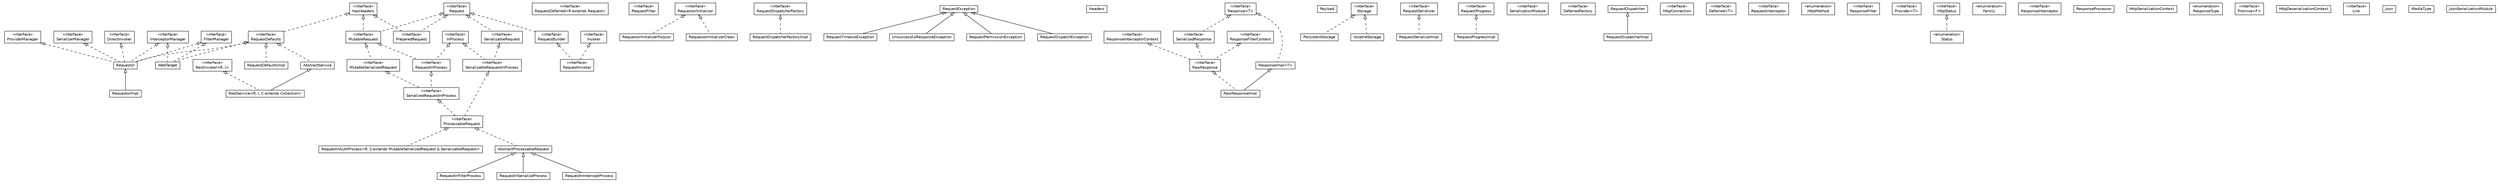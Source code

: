 #!/usr/local/bin/dot
#
# Class diagram 
# Generated by UMLGraph version R5_6-24-gf6e263 (http://www.umlgraph.org/)
#

digraph G {
	edge [fontname="Helvetica",fontsize=10,labelfontname="Helvetica",labelfontsize=10];
	node [fontname="Helvetica",fontsize=10,shape=plaintext];
	nodesep=0.25;
	ranksep=0.5;
	// io.reinert.requestor.RestService<R, I, C extends java.util.Collection>
	c0 [label=<<table title="io.reinert.requestor.RestService" border="0" cellborder="1" cellspacing="0" cellpadding="2" port="p" href="./RestService.html">
		<tr><td><table border="0" cellspacing="0" cellpadding="1">
<tr><td align="center" balign="center"> RestService&lt;R, I, C extends Collection&gt; </td></tr>
		</table></td></tr>
		</table>>, URL="./RestService.html", fontname="Helvetica", fontcolor="black", fontsize=10.0];
	// io.reinert.requestor.RequestBuilder
	c1 [label=<<table title="io.reinert.requestor.RequestBuilder" border="0" cellborder="1" cellspacing="0" cellpadding="2" port="p" href="./RequestBuilder.html">
		<tr><td><table border="0" cellspacing="0" cellpadding="1">
<tr><td align="center" balign="center"> &#171;interface&#187; </td></tr>
<tr><td align="center" balign="center"> RequestBuilder </td></tr>
		</table></td></tr>
		</table>>, URL="./RequestBuilder.html", fontname="Helvetica", fontcolor="black", fontsize=10.0];
	// io.reinert.requestor.InProcess
	c2 [label=<<table title="io.reinert.requestor.InProcess" border="0" cellborder="1" cellspacing="0" cellpadding="2" port="p" href="./InProcess.html">
		<tr><td><table border="0" cellspacing="0" cellpadding="1">
<tr><td align="center" balign="center"> &#171;interface&#187; </td></tr>
<tr><td align="center" balign="center"> InProcess </td></tr>
		</table></td></tr>
		</table>>, URL="./InProcess.html", fontname="Helvetica", fontcolor="black", fontsize=10.0];
	// io.reinert.requestor.RequestDeferred<R extends io.reinert.requestor.Request>
	c3 [label=<<table title="io.reinert.requestor.RequestDeferred" border="0" cellborder="1" cellspacing="0" cellpadding="2" port="p" href="./RequestDeferred.html">
		<tr><td><table border="0" cellspacing="0" cellpadding="1">
<tr><td align="center" balign="center"> &#171;interface&#187; </td></tr>
<tr><td align="center" balign="center"> RequestDeferred&lt;R extends Request&gt; </td></tr>
		</table></td></tr>
		</table>>, URL="./RequestDeferred.html", fontname="Helvetica", fontcolor="black", fontsize=10.0];
	// io.reinert.requestor.RequestInFilterProcess
	c4 [label=<<table title="io.reinert.requestor.RequestInFilterProcess" border="0" cellborder="1" cellspacing="0" cellpadding="2" port="p" href="./RequestInFilterProcess.html">
		<tr><td><table border="0" cellspacing="0" cellpadding="1">
<tr><td align="center" balign="center"> RequestInFilterProcess </td></tr>
		</table></td></tr>
		</table>>, URL="./RequestInFilterProcess.html", fontname="Helvetica", fontcolor="black", fontsize=10.0];
	// io.reinert.requestor.RequestFilter
	c5 [label=<<table title="io.reinert.requestor.RequestFilter" border="0" cellborder="1" cellspacing="0" cellpadding="2" port="p" href="./RequestFilter.html">
		<tr><td><table border="0" cellspacing="0" cellpadding="1">
<tr><td align="center" balign="center"> &#171;interface&#187; </td></tr>
<tr><td align="center" balign="center"> RequestFilter </td></tr>
		</table></td></tr>
		</table>>, URL="./RequestFilter.html", fontname="Helvetica", fontcolor="black", fontsize=10.0];
	// io.reinert.requestor.RequestorInitializerForJson
	c6 [label=<<table title="io.reinert.requestor.RequestorInitializerForJson" border="0" cellborder="1" cellspacing="0" cellpadding="2" port="p" href="./RequestorInitializerForJson.html">
		<tr><td><table border="0" cellspacing="0" cellpadding="1">
<tr><td align="center" balign="center"> RequestorInitializerForJson </td></tr>
		</table></td></tr>
		</table>>, URL="./RequestorInitializerForJson.html", fontname="Helvetica", fontcolor="black", fontsize=10.0];
	// io.reinert.requestor.RequestDispatcherFactoryImpl
	c7 [label=<<table title="io.reinert.requestor.RequestDispatcherFactoryImpl" border="0" cellborder="1" cellspacing="0" cellpadding="2" port="p" href="./RequestDispatcherFactoryImpl.html">
		<tr><td><table border="0" cellspacing="0" cellpadding="1">
<tr><td align="center" balign="center"> RequestDispatcherFactoryImpl </td></tr>
		</table></td></tr>
		</table>>, URL="./RequestDispatcherFactoryImpl.html", fontname="Helvetica", fontcolor="black", fontsize=10.0];
	// io.reinert.requestor.RestInvoker<R, I>
	c8 [label=<<table title="io.reinert.requestor.RestInvoker" border="0" cellborder="1" cellspacing="0" cellpadding="2" port="p" href="./RestInvoker.html">
		<tr><td><table border="0" cellspacing="0" cellpadding="1">
<tr><td align="center" balign="center"> &#171;interface&#187; </td></tr>
<tr><td align="center" balign="center"> RestInvoker&lt;R, I&gt; </td></tr>
		</table></td></tr>
		</table>>, URL="./RestInvoker.html", fontname="Helvetica", fontcolor="black", fontsize=10.0];
	// io.reinert.requestor.MutableSerializedRequest
	c9 [label=<<table title="io.reinert.requestor.MutableSerializedRequest" border="0" cellborder="1" cellspacing="0" cellpadding="2" port="p" href="./MutableSerializedRequest.html">
		<tr><td><table border="0" cellspacing="0" cellpadding="1">
<tr><td align="center" balign="center"> &#171;interface&#187; </td></tr>
<tr><td align="center" balign="center"> MutableSerializedRequest </td></tr>
		</table></td></tr>
		</table>>, URL="./MutableSerializedRequest.html", fontname="Helvetica", fontcolor="black", fontsize=10.0];
	// io.reinert.requestor.RequestTimeoutException
	c10 [label=<<table title="io.reinert.requestor.RequestTimeoutException" border="0" cellborder="1" cellspacing="0" cellpadding="2" port="p" href="./RequestTimeoutException.html">
		<tr><td><table border="0" cellspacing="0" cellpadding="1">
<tr><td align="center" balign="center"> RequestTimeoutException </td></tr>
		</table></td></tr>
		</table>>, URL="./RequestTimeoutException.html", fontname="Helvetica", fontcolor="black", fontsize=10.0];
	// io.reinert.requestor.Headers
	c11 [label=<<table title="io.reinert.requestor.Headers" border="0" cellborder="1" cellspacing="0" cellpadding="2" port="p" href="./Headers.html">
		<tr><td><table border="0" cellspacing="0" cellpadding="1">
<tr><td align="center" balign="center"> Headers </td></tr>
		</table></td></tr>
		</table>>, URL="./Headers.html", fontname="Helvetica", fontcolor="black", fontsize=10.0];
	// io.reinert.requestor.RequestorImpl
	c12 [label=<<table title="io.reinert.requestor.RequestorImpl" border="0" cellborder="1" cellspacing="0" cellpadding="2" port="p" href="./RequestorImpl.html">
		<tr><td><table border="0" cellspacing="0" cellpadding="1">
<tr><td align="center" balign="center"> RequestorImpl </td></tr>
		</table></td></tr>
		</table>>, URL="./RequestorImpl.html", fontname="Helvetica", fontcolor="black", fontsize=10.0];
	// io.reinert.requestor.ResponseInterceptorContext
	c13 [label=<<table title="io.reinert.requestor.ResponseInterceptorContext" border="0" cellborder="1" cellspacing="0" cellpadding="2" port="p" href="./ResponseInterceptorContext.html">
		<tr><td><table border="0" cellspacing="0" cellpadding="1">
<tr><td align="center" balign="center"> &#171;interface&#187; </td></tr>
<tr><td align="center" balign="center"> ResponseInterceptorContext </td></tr>
		</table></td></tr>
		</table>>, URL="./ResponseInterceptorContext.html", fontname="Helvetica", fontcolor="black", fontsize=10.0];
	// io.reinert.requestor.RequestInSerializeProcess
	c14 [label=<<table title="io.reinert.requestor.RequestInSerializeProcess" border="0" cellborder="1" cellspacing="0" cellpadding="2" port="p" href="./RequestInSerializeProcess.html">
		<tr><td><table border="0" cellspacing="0" cellpadding="1">
<tr><td align="center" balign="center"> RequestInSerializeProcess </td></tr>
		</table></td></tr>
		</table>>, URL="./RequestInSerializeProcess.html", fontname="Helvetica", fontcolor="black", fontsize=10.0];
	// io.reinert.requestor.InterceptorManager
	c15 [label=<<table title="io.reinert.requestor.InterceptorManager" border="0" cellborder="1" cellspacing="0" cellpadding="2" port="p" href="./InterceptorManager.html">
		<tr><td><table border="0" cellspacing="0" cellpadding="1">
<tr><td align="center" balign="center"> &#171;interface&#187; </td></tr>
<tr><td align="center" balign="center"> InterceptorManager </td></tr>
		</table></td></tr>
		</table>>, URL="./InterceptorManager.html", fontname="Helvetica", fontcolor="black", fontsize=10.0];
	// io.reinert.requestor.RequestInInterceptProcess
	c16 [label=<<table title="io.reinert.requestor.RequestInInterceptProcess" border="0" cellborder="1" cellspacing="0" cellpadding="2" port="p" href="./RequestInInterceptProcess.html">
		<tr><td><table border="0" cellspacing="0" cellpadding="1">
<tr><td align="center" balign="center"> RequestInInterceptProcess </td></tr>
		</table></td></tr>
		</table>>, URL="./RequestInInterceptProcess.html", fontname="Helvetica", fontcolor="black", fontsize=10.0];
	// io.reinert.requestor.RequestDispatcherFactory
	c17 [label=<<table title="io.reinert.requestor.RequestDispatcherFactory" border="0" cellborder="1" cellspacing="0" cellpadding="2" port="p" href="./RequestDispatcherFactory.html">
		<tr><td><table border="0" cellspacing="0" cellpadding="1">
<tr><td align="center" balign="center"> &#171;interface&#187; </td></tr>
<tr><td align="center" balign="center"> RequestDispatcherFactory </td></tr>
		</table></td></tr>
		</table>>, URL="./RequestDispatcherFactory.html", fontname="Helvetica", fontcolor="black", fontsize=10.0];
	// io.reinert.requestor.UnsuccessfulResponseException
	c18 [label=<<table title="io.reinert.requestor.UnsuccessfulResponseException" border="0" cellborder="1" cellspacing="0" cellpadding="2" port="p" href="./UnsuccessfulResponseException.html">
		<tr><td><table border="0" cellspacing="0" cellpadding="1">
<tr><td align="center" balign="center"> UnsuccessfulResponseException </td></tr>
		</table></td></tr>
		</table>>, URL="./UnsuccessfulResponseException.html", fontname="Helvetica", fontcolor="black", fontsize=10.0];
	// io.reinert.requestor.Payload
	c19 [label=<<table title="io.reinert.requestor.Payload" border="0" cellborder="1" cellspacing="0" cellpadding="2" port="p" href="./Payload.html">
		<tr><td><table border="0" cellspacing="0" cellpadding="1">
<tr><td align="center" balign="center"> Payload </td></tr>
		</table></td></tr>
		</table>>, URL="./Payload.html", fontname="Helvetica", fontcolor="black", fontsize=10.0];
	// io.reinert.requestor.PersistentStorage
	c20 [label=<<table title="io.reinert.requestor.PersistentStorage" border="0" cellborder="1" cellspacing="0" cellpadding="2" port="p" href="./PersistentStorage.html">
		<tr><td><table border="0" cellspacing="0" cellpadding="1">
<tr><td align="center" balign="center"> PersistentStorage </td></tr>
		</table></td></tr>
		</table>>, URL="./PersistentStorage.html", fontname="Helvetica", fontcolor="black", fontsize=10.0];
	// io.reinert.requestor.SerializedRequestInProcess
	c21 [label=<<table title="io.reinert.requestor.SerializedRequestInProcess" border="0" cellborder="1" cellspacing="0" cellpadding="2" port="p" href="./SerializedRequestInProcess.html">
		<tr><td><table border="0" cellspacing="0" cellpadding="1">
<tr><td align="center" balign="center"> &#171;interface&#187; </td></tr>
<tr><td align="center" balign="center"> SerializedRequestInProcess </td></tr>
		</table></td></tr>
		</table>>, URL="./SerializedRequestInProcess.html", fontname="Helvetica", fontcolor="black", fontsize=10.0];
	// io.reinert.requestor.RequestSerializerImpl
	c22 [label=<<table title="io.reinert.requestor.RequestSerializerImpl" border="0" cellborder="1" cellspacing="0" cellpadding="2" port="p" href="./RequestSerializerImpl.html">
		<tr><td><table border="0" cellspacing="0" cellpadding="1">
<tr><td align="center" balign="center"> RequestSerializerImpl </td></tr>
		</table></td></tr>
		</table>>, URL="./RequestSerializerImpl.html", fontname="Helvetica", fontcolor="black", fontsize=10.0];
	// io.reinert.requestor.MutableRequest
	c23 [label=<<table title="io.reinert.requestor.MutableRequest" border="0" cellborder="1" cellspacing="0" cellpadding="2" port="p" href="./MutableRequest.html">
		<tr><td><table border="0" cellspacing="0" cellpadding="1">
<tr><td align="center" balign="center"> &#171;interface&#187; </td></tr>
<tr><td align="center" balign="center"> MutableRequest </td></tr>
		</table></td></tr>
		</table>>, URL="./MutableRequest.html", fontname="Helvetica", fontcolor="black", fontsize=10.0];
	// io.reinert.requestor.RequestProgress
	c24 [label=<<table title="io.reinert.requestor.RequestProgress" border="0" cellborder="1" cellspacing="0" cellpadding="2" port="p" href="./RequestProgress.html">
		<tr><td><table border="0" cellspacing="0" cellpadding="1">
<tr><td align="center" balign="center"> &#171;interface&#187; </td></tr>
<tr><td align="center" balign="center"> RequestProgress </td></tr>
		</table></td></tr>
		</table>>, URL="./RequestProgress.html", fontname="Helvetica", fontcolor="black", fontsize=10.0];
	// io.reinert.requestor.ProviderManager
	c25 [label=<<table title="io.reinert.requestor.ProviderManager" border="0" cellborder="1" cellspacing="0" cellpadding="2" port="p" href="./ProviderManager.html">
		<tr><td><table border="0" cellspacing="0" cellpadding="1">
<tr><td align="center" balign="center"> &#171;interface&#187; </td></tr>
<tr><td align="center" balign="center"> ProviderManager </td></tr>
		</table></td></tr>
		</table>>, URL="./ProviderManager.html", fontname="Helvetica", fontcolor="black", fontsize=10.0];
	// io.reinert.requestor.SerializationModule
	c26 [label=<<table title="io.reinert.requestor.SerializationModule" border="0" cellborder="1" cellspacing="0" cellpadding="2" port="p" href="./SerializationModule.html">
		<tr><td><table border="0" cellspacing="0" cellpadding="1">
<tr><td align="center" balign="center"> &#171;interface&#187; </td></tr>
<tr><td align="center" balign="center"> SerializationModule </td></tr>
		</table></td></tr>
		</table>>, URL="./SerializationModule.html", fontname="Helvetica", fontcolor="black", fontsize=10.0];
	// io.reinert.requestor.DeferredFactory
	c27 [label=<<table title="io.reinert.requestor.DeferredFactory" border="0" cellborder="1" cellspacing="0" cellpadding="2" port="p" href="./DeferredFactory.html">
		<tr><td><table border="0" cellspacing="0" cellpadding="1">
<tr><td align="center" balign="center"> &#171;interface&#187; </td></tr>
<tr><td align="center" balign="center"> DeferredFactory </td></tr>
		</table></td></tr>
		</table>>, URL="./DeferredFactory.html", fontname="Helvetica", fontcolor="black", fontsize=10.0];
	// io.reinert.requestor.VolatileStorage
	c28 [label=<<table title="io.reinert.requestor.VolatileStorage" border="0" cellborder="1" cellspacing="0" cellpadding="2" port="p" href="./VolatileStorage.html">
		<tr><td><table border="0" cellspacing="0" cellpadding="1">
<tr><td align="center" balign="center"> VolatileStorage </td></tr>
		</table></td></tr>
		</table>>, URL="./VolatileStorage.html", fontname="Helvetica", fontcolor="black", fontsize=10.0];
	// io.reinert.requestor.ProcessableRequest
	c29 [label=<<table title="io.reinert.requestor.ProcessableRequest" border="0" cellborder="1" cellspacing="0" cellpadding="2" port="p" href="./ProcessableRequest.html">
		<tr><td><table border="0" cellspacing="0" cellpadding="1">
<tr><td align="center" balign="center"> &#171;interface&#187; </td></tr>
<tr><td align="center" balign="center"> ProcessableRequest </td></tr>
		</table></td></tr>
		</table>>, URL="./ProcessableRequest.html", fontname="Helvetica", fontcolor="black", fontsize=10.0];
	// io.reinert.requestor.SerializerManager
	c30 [label=<<table title="io.reinert.requestor.SerializerManager" border="0" cellborder="1" cellspacing="0" cellpadding="2" port="p" href="./SerializerManager.html">
		<tr><td><table border="0" cellspacing="0" cellpadding="1">
<tr><td align="center" balign="center"> &#171;interface&#187; </td></tr>
<tr><td align="center" balign="center"> SerializerManager </td></tr>
		</table></td></tr>
		</table>>, URL="./SerializerManager.html", fontname="Helvetica", fontcolor="black", fontsize=10.0];
	// io.reinert.requestor.Storage
	c31 [label=<<table title="io.reinert.requestor.Storage" border="0" cellborder="1" cellspacing="0" cellpadding="2" port="p" href="./Storage.html">
		<tr><td><table border="0" cellspacing="0" cellpadding="1">
<tr><td align="center" balign="center"> &#171;interface&#187; </td></tr>
<tr><td align="center" balign="center"> Storage </td></tr>
		</table></td></tr>
		</table>>, URL="./Storage.html", fontname="Helvetica", fontcolor="black", fontsize=10.0];
	// io.reinert.requestor.RequestException
	c32 [label=<<table title="io.reinert.requestor.RequestException" border="0" cellborder="1" cellspacing="0" cellpadding="2" port="p" href="./RequestException.html">
		<tr><td><table border="0" cellspacing="0" cellpadding="1">
<tr><td align="center" balign="center"> RequestException </td></tr>
		</table></td></tr>
		</table>>, URL="./RequestException.html", fontname="Helvetica", fontcolor="black", fontsize=10.0];
	// io.reinert.requestor.SerializedResponse
	c33 [label=<<table title="io.reinert.requestor.SerializedResponse" border="0" cellborder="1" cellspacing="0" cellpadding="2" port="p" href="./SerializedResponse.html">
		<tr><td><table border="0" cellspacing="0" cellpadding="1">
<tr><td align="center" balign="center"> &#171;interface&#187; </td></tr>
<tr><td align="center" balign="center"> SerializedResponse </td></tr>
		</table></td></tr>
		</table>>, URL="./SerializedResponse.html", fontname="Helvetica", fontcolor="black", fontsize=10.0];
	// io.reinert.requestor.RequestDispatcherImpl
	c34 [label=<<table title="io.reinert.requestor.RequestDispatcherImpl" border="0" cellborder="1" cellspacing="0" cellpadding="2" port="p" href="./RequestDispatcherImpl.html">
		<tr><td><table border="0" cellspacing="0" cellpadding="1">
<tr><td align="center" balign="center"> RequestDispatcherImpl </td></tr>
		</table></td></tr>
		</table>>, URL="./RequestDispatcherImpl.html", fontname="Helvetica", fontcolor="black", fontsize=10.0];
	// io.reinert.requestor.HttpConnection
	c35 [label=<<table title="io.reinert.requestor.HttpConnection" border="0" cellborder="1" cellspacing="0" cellpadding="2" port="p" href="./HttpConnection.html">
		<tr><td><table border="0" cellspacing="0" cellpadding="1">
<tr><td align="center" balign="center"> &#171;interface&#187; </td></tr>
<tr><td align="center" balign="center"> HttpConnection </td></tr>
		</table></td></tr>
		</table>>, URL="./HttpConnection.html", fontname="Helvetica", fontcolor="black", fontsize=10.0];
	// io.reinert.requestor.Deferred<T>
	c36 [label=<<table title="io.reinert.requestor.Deferred" border="0" cellborder="1" cellspacing="0" cellpadding="2" port="p" href="./Deferred.html">
		<tr><td><table border="0" cellspacing="0" cellpadding="1">
<tr><td align="center" balign="center"> &#171;interface&#187; </td></tr>
<tr><td align="center" balign="center"> Deferred&lt;T&gt; </td></tr>
		</table></td></tr>
		</table>>, URL="./Deferred.html", fontname="Helvetica", fontcolor="black", fontsize=10.0];
	// io.reinert.requestor.SerializableRequestInProcess
	c37 [label=<<table title="io.reinert.requestor.SerializableRequestInProcess" border="0" cellborder="1" cellspacing="0" cellpadding="2" port="p" href="./SerializableRequestInProcess.html">
		<tr><td><table border="0" cellspacing="0" cellpadding="1">
<tr><td align="center" balign="center"> &#171;interface&#187; </td></tr>
<tr><td align="center" balign="center"> SerializableRequestInProcess </td></tr>
		</table></td></tr>
		</table>>, URL="./SerializableRequestInProcess.html", fontname="Helvetica", fontcolor="black", fontsize=10.0];
	// io.reinert.requestor.Request
	c38 [label=<<table title="io.reinert.requestor.Request" border="0" cellborder="1" cellspacing="0" cellpadding="2" port="p" href="./Request.html">
		<tr><td><table border="0" cellspacing="0" cellpadding="1">
<tr><td align="center" balign="center"> &#171;interface&#187; </td></tr>
<tr><td align="center" balign="center"> Request </td></tr>
		</table></td></tr>
		</table>>, URL="./Request.html", fontname="Helvetica", fontcolor="black", fontsize=10.0];
	// io.reinert.requestor.SerializableRequest
	c39 [label=<<table title="io.reinert.requestor.SerializableRequest" border="0" cellborder="1" cellspacing="0" cellpadding="2" port="p" href="./SerializableRequest.html">
		<tr><td><table border="0" cellspacing="0" cellpadding="1">
<tr><td align="center" balign="center"> &#171;interface&#187; </td></tr>
<tr><td align="center" balign="center"> SerializableRequest </td></tr>
		</table></td></tr>
		</table>>, URL="./SerializableRequest.html", fontname="Helvetica", fontcolor="black", fontsize=10.0];
	// io.reinert.requestor.RequestInvoker
	c40 [label=<<table title="io.reinert.requestor.RequestInvoker" border="0" cellborder="1" cellspacing="0" cellpadding="2" port="p" href="./RequestInvoker.html">
		<tr><td><table border="0" cellspacing="0" cellpadding="1">
<tr><td align="center" balign="center"> &#171;interface&#187; </td></tr>
<tr><td align="center" balign="center"> RequestInvoker </td></tr>
		</table></td></tr>
		</table>>, URL="./RequestInvoker.html", fontname="Helvetica", fontcolor="black", fontsize=10.0];
	// io.reinert.requestor.RequestDefaultsImpl
	c41 [label=<<table title="io.reinert.requestor.RequestDefaultsImpl" border="0" cellborder="1" cellspacing="0" cellpadding="2" port="p" href="./RequestDefaultsImpl.html">
		<tr><td><table border="0" cellspacing="0" cellpadding="1">
<tr><td align="center" balign="center"> RequestDefaultsImpl </td></tr>
		</table></td></tr>
		</table>>, URL="./RequestDefaultsImpl.html", fontname="Helvetica", fontcolor="black", fontsize=10.0];
	// io.reinert.requestor.FilterManager
	c42 [label=<<table title="io.reinert.requestor.FilterManager" border="0" cellborder="1" cellspacing="0" cellpadding="2" port="p" href="./FilterManager.html">
		<tr><td><table border="0" cellspacing="0" cellpadding="1">
<tr><td align="center" balign="center"> &#171;interface&#187; </td></tr>
<tr><td align="center" balign="center"> FilterManager </td></tr>
		</table></td></tr>
		</table>>, URL="./FilterManager.html", fontname="Helvetica", fontcolor="black", fontsize=10.0];
	// io.reinert.requestor.RequestPermissionException
	c43 [label=<<table title="io.reinert.requestor.RequestPermissionException" border="0" cellborder="1" cellspacing="0" cellpadding="2" port="p" href="./RequestPermissionException.html">
		<tr><td><table border="0" cellspacing="0" cellpadding="1">
<tr><td align="center" balign="center"> RequestPermissionException </td></tr>
		</table></td></tr>
		</table>>, URL="./RequestPermissionException.html", fontname="Helvetica", fontcolor="black", fontsize=10.0];
	// io.reinert.requestor.RequestSerializer
	c44 [label=<<table title="io.reinert.requestor.RequestSerializer" border="0" cellborder="1" cellspacing="0" cellpadding="2" port="p" href="./RequestSerializer.html">
		<tr><td><table border="0" cellspacing="0" cellpadding="1">
<tr><td align="center" balign="center"> &#171;interface&#187; </td></tr>
<tr><td align="center" balign="center"> RequestSerializer </td></tr>
		</table></td></tr>
		</table>>, URL="./RequestSerializer.html", fontname="Helvetica", fontcolor="black", fontsize=10.0];
	// io.reinert.requestor.RequestDispatchException
	c45 [label=<<table title="io.reinert.requestor.RequestDispatchException" border="0" cellborder="1" cellspacing="0" cellpadding="2" port="p" href="./RequestDispatchException.html">
		<tr><td><table border="0" cellspacing="0" cellpadding="1">
<tr><td align="center" balign="center"> RequestDispatchException </td></tr>
		</table></td></tr>
		</table>>, URL="./RequestDispatchException.html", fontname="Helvetica", fontcolor="black", fontsize=10.0];
	// io.reinert.requestor.RequestInterceptor
	c46 [label=<<table title="io.reinert.requestor.RequestInterceptor" border="0" cellborder="1" cellspacing="0" cellpadding="2" port="p" href="./RequestInterceptor.html">
		<tr><td><table border="0" cellspacing="0" cellpadding="1">
<tr><td align="center" balign="center"> &#171;interface&#187; </td></tr>
<tr><td align="center" balign="center"> RequestInterceptor </td></tr>
		</table></td></tr>
		</table>>, URL="./RequestInterceptor.html", fontname="Helvetica", fontcolor="black", fontsize=10.0];
	// io.reinert.requestor.RequestInProcess
	c47 [label=<<table title="io.reinert.requestor.RequestInProcess" border="0" cellborder="1" cellspacing="0" cellpadding="2" port="p" href="./RequestInProcess.html">
		<tr><td><table border="0" cellspacing="0" cellpadding="1">
<tr><td align="center" balign="center"> &#171;interface&#187; </td></tr>
<tr><td align="center" balign="center"> RequestInProcess </td></tr>
		</table></td></tr>
		</table>>, URL="./RequestInProcess.html", fontname="Helvetica", fontcolor="black", fontsize=10.0];
	// io.reinert.requestor.ResponseFilterContext
	c48 [label=<<table title="io.reinert.requestor.ResponseFilterContext" border="0" cellborder="1" cellspacing="0" cellpadding="2" port="p" href="./ResponseFilterContext.html">
		<tr><td><table border="0" cellspacing="0" cellpadding="1">
<tr><td align="center" balign="center"> &#171;interface&#187; </td></tr>
<tr><td align="center" balign="center"> ResponseFilterContext </td></tr>
		</table></td></tr>
		</table>>, URL="./ResponseFilterContext.html", fontname="Helvetica", fontcolor="black", fontsize=10.0];
	// io.reinert.requestor.DirectInvoker
	c49 [label=<<table title="io.reinert.requestor.DirectInvoker" border="0" cellborder="1" cellspacing="0" cellpadding="2" port="p" href="./DirectInvoker.html">
		<tr><td><table border="0" cellspacing="0" cellpadding="1">
<tr><td align="center" balign="center"> &#171;interface&#187; </td></tr>
<tr><td align="center" balign="center"> DirectInvoker </td></tr>
		</table></td></tr>
		</table>>, URL="./DirectInvoker.html", fontname="Helvetica", fontcolor="black", fontsize=10.0];
	// io.reinert.requestor.HasHeaders
	c50 [label=<<table title="io.reinert.requestor.HasHeaders" border="0" cellborder="1" cellspacing="0" cellpadding="2" port="p" href="./HasHeaders.html">
		<tr><td><table border="0" cellspacing="0" cellpadding="1">
<tr><td align="center" balign="center"> &#171;interface&#187; </td></tr>
<tr><td align="center" balign="center"> HasHeaders </td></tr>
		</table></td></tr>
		</table>>, URL="./HasHeaders.html", fontname="Helvetica", fontcolor="black", fontsize=10.0];
	// io.reinert.requestor.HttpMethod
	c51 [label=<<table title="io.reinert.requestor.HttpMethod" border="0" cellborder="1" cellspacing="0" cellpadding="2" port="p" href="./HttpMethod.html">
		<tr><td><table border="0" cellspacing="0" cellpadding="1">
<tr><td align="center" balign="center"> &#171;enumeration&#187; </td></tr>
<tr><td align="center" balign="center"> HttpMethod </td></tr>
		</table></td></tr>
		</table>>, URL="./HttpMethod.html", fontname="Helvetica", fontcolor="black", fontsize=10.0];
	// io.reinert.requestor.ResponseFilter
	c52 [label=<<table title="io.reinert.requestor.ResponseFilter" border="0" cellborder="1" cellspacing="0" cellpadding="2" port="p" href="./ResponseFilter.html">
		<tr><td><table border="0" cellspacing="0" cellpadding="1">
<tr><td align="center" balign="center"> &#171;interface&#187; </td></tr>
<tr><td align="center" balign="center"> ResponseFilter </td></tr>
		</table></td></tr>
		</table>>, URL="./ResponseFilter.html", fontname="Helvetica", fontcolor="black", fontsize=10.0];
	// io.reinert.requestor.RequestorInitializerClean
	c53 [label=<<table title="io.reinert.requestor.RequestorInitializerClean" border="0" cellborder="1" cellspacing="0" cellpadding="2" port="p" href="./RequestorInitializerClean.html">
		<tr><td><table border="0" cellspacing="0" cellpadding="1">
<tr><td align="center" balign="center"> RequestorInitializerClean </td></tr>
		</table></td></tr>
		</table>>, URL="./RequestorInitializerClean.html", fontname="Helvetica", fontcolor="black", fontsize=10.0];
	// io.reinert.requestor.Provider<T>
	c54 [label=<<table title="io.reinert.requestor.Provider" border="0" cellborder="1" cellspacing="0" cellpadding="2" port="p" href="./Provider.html">
		<tr><td><table border="0" cellspacing="0" cellpadding="1">
<tr><td align="center" balign="center"> &#171;interface&#187; </td></tr>
<tr><td align="center" balign="center"> Provider&lt;T&gt; </td></tr>
		</table></td></tr>
		</table>>, URL="./Provider.html", fontname="Helvetica", fontcolor="black", fontsize=10.0];
	// io.reinert.requestor.Response<T>
	c55 [label=<<table title="io.reinert.requestor.Response" border="0" cellborder="1" cellspacing="0" cellpadding="2" port="p" href="./Response.html">
		<tr><td><table border="0" cellspacing="0" cellpadding="1">
<tr><td align="center" balign="center"> &#171;interface&#187; </td></tr>
<tr><td align="center" balign="center"> Response&lt;T&gt; </td></tr>
		</table></td></tr>
		</table>>, URL="./Response.html", fontname="Helvetica", fontcolor="black", fontsize=10.0];
	// io.reinert.requestor.Response.HttpStatus
	c56 [label=<<table title="io.reinert.requestor.Response.HttpStatus" border="0" cellborder="1" cellspacing="0" cellpadding="2" port="p" href="./Response.HttpStatus.html">
		<tr><td><table border="0" cellspacing="0" cellpadding="1">
<tr><td align="center" balign="center"> &#171;interface&#187; </td></tr>
<tr><td align="center" balign="center"> HttpStatus </td></tr>
		</table></td></tr>
		</table>>, URL="./Response.HttpStatus.html", fontname="Helvetica", fontcolor="black", fontsize=10.0];
	// io.reinert.requestor.Response.HttpStatus.Family
	c57 [label=<<table title="io.reinert.requestor.Response.HttpStatus.Family" border="0" cellborder="1" cellspacing="0" cellpadding="2" port="p" href="./Response.HttpStatus.Family.html">
		<tr><td><table border="0" cellspacing="0" cellpadding="1">
<tr><td align="center" balign="center"> &#171;enumeration&#187; </td></tr>
<tr><td align="center" balign="center"> Family </td></tr>
		</table></td></tr>
		</table>>, URL="./Response.HttpStatus.Family.html", fontname="Helvetica", fontcolor="black", fontsize=10.0];
	// io.reinert.requestor.Response.Status
	c58 [label=<<table title="io.reinert.requestor.Response.Status" border="0" cellborder="1" cellspacing="0" cellpadding="2" port="p" href="./Response.Status.html">
		<tr><td><table border="0" cellspacing="0" cellpadding="1">
<tr><td align="center" balign="center"> &#171;enumeration&#187; </td></tr>
<tr><td align="center" balign="center"> Status </td></tr>
		</table></td></tr>
		</table>>, URL="./Response.Status.html", fontname="Helvetica", fontcolor="black", fontsize=10.0];
	// io.reinert.requestor.Invoker
	c59 [label=<<table title="io.reinert.requestor.Invoker" border="0" cellborder="1" cellspacing="0" cellpadding="2" port="p" href="./Invoker.html">
		<tr><td><table border="0" cellspacing="0" cellpadding="1">
<tr><td align="center" balign="center"> &#171;interface&#187; </td></tr>
<tr><td align="center" balign="center"> Invoker </td></tr>
		</table></td></tr>
		</table>>, URL="./Invoker.html", fontname="Helvetica", fontcolor="black", fontsize=10.0];
	// io.reinert.requestor.RequestInAuthProcess<R, S extends io.reinert.requestor.MutableSerializedRequest & io.reinert.requestor.SerializableRequest>
	c60 [label=<<table title="io.reinert.requestor.RequestInAuthProcess" border="0" cellborder="1" cellspacing="0" cellpadding="2" port="p" href="./RequestInAuthProcess.html">
		<tr><td><table border="0" cellspacing="0" cellpadding="1">
<tr><td align="center" balign="center"> RequestInAuthProcess&lt;R, S extends MutableSerializedRequest &amp; SerializableRequest&gt; </td></tr>
		</table></td></tr>
		</table>>, URL="./RequestInAuthProcess.html", fontname="Helvetica", fontcolor="black", fontsize=10.0];
	// io.reinert.requestor.ResponseInterceptor
	c61 [label=<<table title="io.reinert.requestor.ResponseInterceptor" border="0" cellborder="1" cellspacing="0" cellpadding="2" port="p" href="./ResponseInterceptor.html">
		<tr><td><table border="0" cellspacing="0" cellpadding="1">
<tr><td align="center" balign="center"> &#171;interface&#187; </td></tr>
<tr><td align="center" balign="center"> ResponseInterceptor </td></tr>
		</table></td></tr>
		</table>>, URL="./ResponseInterceptor.html", fontname="Helvetica", fontcolor="black", fontsize=10.0];
	// io.reinert.requestor.RawResponse
	c62 [label=<<table title="io.reinert.requestor.RawResponse" border="0" cellborder="1" cellspacing="0" cellpadding="2" port="p" href="./RawResponse.html">
		<tr><td><table border="0" cellspacing="0" cellpadding="1">
<tr><td align="center" balign="center"> &#171;interface&#187; </td></tr>
<tr><td align="center" balign="center"> RawResponse </td></tr>
		</table></td></tr>
		</table>>, URL="./RawResponse.html", fontname="Helvetica", fontcolor="black", fontsize=10.0];
	// io.reinert.requestor.RequestorInitializer
	c63 [label=<<table title="io.reinert.requestor.RequestorInitializer" border="0" cellborder="1" cellspacing="0" cellpadding="2" port="p" href="./RequestorInitializer.html">
		<tr><td><table border="0" cellspacing="0" cellpadding="1">
<tr><td align="center" balign="center"> &#171;interface&#187; </td></tr>
<tr><td align="center" balign="center"> RequestorInitializer </td></tr>
		</table></td></tr>
		</table>>, URL="./RequestorInitializer.html", fontname="Helvetica", fontcolor="black", fontsize=10.0];
	// io.reinert.requestor.ResponseProcessor
	c64 [label=<<table title="io.reinert.requestor.ResponseProcessor" border="0" cellborder="1" cellspacing="0" cellpadding="2" port="p" href="./ResponseProcessor.html">
		<tr><td><table border="0" cellspacing="0" cellpadding="1">
<tr><td align="center" balign="center"> ResponseProcessor </td></tr>
		</table></td></tr>
		</table>>, URL="./ResponseProcessor.html", fontname="Helvetica", fontcolor="black", fontsize=10.0];
	// io.reinert.requestor.RequestDefaults
	c65 [label=<<table title="io.reinert.requestor.RequestDefaults" border="0" cellborder="1" cellspacing="0" cellpadding="2" port="p" href="./RequestDefaults.html">
		<tr><td><table border="0" cellspacing="0" cellpadding="1">
<tr><td align="center" balign="center"> &#171;interface&#187; </td></tr>
<tr><td align="center" balign="center"> RequestDefaults </td></tr>
		</table></td></tr>
		</table>>, URL="./RequestDefaults.html", fontname="Helvetica", fontcolor="black", fontsize=10.0];
	// io.reinert.requestor.Requestor
	c66 [label=<<table title="io.reinert.requestor.Requestor" border="0" cellborder="1" cellspacing="0" cellpadding="2" port="p" href="./Requestor.html">
		<tr><td><table border="0" cellspacing="0" cellpadding="1">
<tr><td align="center" balign="center"><font face="Helvetica-Oblique"> Requestor </font></td></tr>
		</table></td></tr>
		</table>>, URL="./Requestor.html", fontname="Helvetica", fontcolor="black", fontsize=10.0];
	// io.reinert.requestor.WebTarget
	c67 [label=<<table title="io.reinert.requestor.WebTarget" border="0" cellborder="1" cellspacing="0" cellpadding="2" port="p" href="./WebTarget.html">
		<tr><td><table border="0" cellspacing="0" cellpadding="1">
<tr><td align="center" balign="center"> WebTarget </td></tr>
		</table></td></tr>
		</table>>, URL="./WebTarget.html", fontname="Helvetica", fontcolor="black", fontsize=10.0];
	// io.reinert.requestor.RawResponseImpl
	c68 [label=<<table title="io.reinert.requestor.RawResponseImpl" border="0" cellborder="1" cellspacing="0" cellpadding="2" port="p" href="./RawResponseImpl.html">
		<tr><td><table border="0" cellspacing="0" cellpadding="1">
<tr><td align="center" balign="center"> RawResponseImpl </td></tr>
		</table></td></tr>
		</table>>, URL="./RawResponseImpl.html", fontname="Helvetica", fontcolor="black", fontsize=10.0];
	// io.reinert.requestor.HttpSerializationContext
	c69 [label=<<table title="io.reinert.requestor.HttpSerializationContext" border="0" cellborder="1" cellspacing="0" cellpadding="2" port="p" href="./HttpSerializationContext.html">
		<tr><td><table border="0" cellspacing="0" cellpadding="1">
<tr><td align="center" balign="center"> HttpSerializationContext </td></tr>
		</table></td></tr>
		</table>>, URL="./HttpSerializationContext.html", fontname="Helvetica", fontcolor="black", fontsize=10.0];
	// io.reinert.requestor.ResponseType
	c70 [label=<<table title="io.reinert.requestor.ResponseType" border="0" cellborder="1" cellspacing="0" cellpadding="2" port="p" href="./ResponseType.html">
		<tr><td><table border="0" cellspacing="0" cellpadding="1">
<tr><td align="center" balign="center"> &#171;enumeration&#187; </td></tr>
<tr><td align="center" balign="center"> ResponseType </td></tr>
		</table></td></tr>
		</table>>, URL="./ResponseType.html", fontname="Helvetica", fontcolor="black", fontsize=10.0];
	// io.reinert.requestor.AbstractProcessableRequest
	c71 [label=<<table title="io.reinert.requestor.AbstractProcessableRequest" border="0" cellborder="1" cellspacing="0" cellpadding="2" port="p" href="./AbstractProcessableRequest.html">
		<tr><td><table border="0" cellspacing="0" cellpadding="1">
<tr><td align="center" balign="center"><font face="Helvetica-Oblique"> AbstractProcessableRequest </font></td></tr>
		</table></td></tr>
		</table>>, URL="./AbstractProcessableRequest.html", fontname="Helvetica", fontcolor="black", fontsize=10.0];
	// io.reinert.requestor.RequestDispatcher
	c72 [label=<<table title="io.reinert.requestor.RequestDispatcher" border="0" cellborder="1" cellspacing="0" cellpadding="2" port="p" href="./RequestDispatcher.html">
		<tr><td><table border="0" cellspacing="0" cellpadding="1">
<tr><td align="center" balign="center"><font face="Helvetica-Oblique"> RequestDispatcher </font></td></tr>
		</table></td></tr>
		</table>>, URL="./RequestDispatcher.html", fontname="Helvetica", fontcolor="black", fontsize=10.0];
	// io.reinert.requestor.ResponseImpl<T>
	c73 [label=<<table title="io.reinert.requestor.ResponseImpl" border="0" cellborder="1" cellspacing="0" cellpadding="2" port="p" href="./ResponseImpl.html">
		<tr><td><table border="0" cellspacing="0" cellpadding="1">
<tr><td align="center" balign="center"> ResponseImpl&lt;T&gt; </td></tr>
		</table></td></tr>
		</table>>, URL="./ResponseImpl.html", fontname="Helvetica", fontcolor="black", fontsize=10.0];
	// io.reinert.requestor.Promise<F>
	c74 [label=<<table title="io.reinert.requestor.Promise" border="0" cellborder="1" cellspacing="0" cellpadding="2" port="p" href="./Promise.html">
		<tr><td><table border="0" cellspacing="0" cellpadding="1">
<tr><td align="center" balign="center"> &#171;interface&#187; </td></tr>
<tr><td align="center" balign="center"> Promise&lt;F&gt; </td></tr>
		</table></td></tr>
		</table>>, URL="./Promise.html", fontname="Helvetica", fontcolor="black", fontsize=10.0];
	// io.reinert.requestor.PreparedRequest
	c75 [label=<<table title="io.reinert.requestor.PreparedRequest" border="0" cellborder="1" cellspacing="0" cellpadding="2" port="p" href="./PreparedRequest.html">
		<tr><td><table border="0" cellspacing="0" cellpadding="1">
<tr><td align="center" balign="center"> &#171;interface&#187; </td></tr>
<tr><td align="center" balign="center"> PreparedRequest </td></tr>
		</table></td></tr>
		</table>>, URL="./PreparedRequest.html", fontname="Helvetica", fontcolor="black", fontsize=10.0];
	// io.reinert.requestor.AbstractService
	c76 [label=<<table title="io.reinert.requestor.AbstractService" border="0" cellborder="1" cellspacing="0" cellpadding="2" port="p" href="./AbstractService.html">
		<tr><td><table border="0" cellspacing="0" cellpadding="1">
<tr><td align="center" balign="center"> AbstractService </td></tr>
		</table></td></tr>
		</table>>, URL="./AbstractService.html", fontname="Helvetica", fontcolor="black", fontsize=10.0];
	// io.reinert.requestor.HttpDeserializationContext
	c77 [label=<<table title="io.reinert.requestor.HttpDeserializationContext" border="0" cellborder="1" cellspacing="0" cellpadding="2" port="p" href="./HttpDeserializationContext.html">
		<tr><td><table border="0" cellspacing="0" cellpadding="1">
<tr><td align="center" balign="center"> HttpDeserializationContext </td></tr>
		</table></td></tr>
		</table>>, URL="./HttpDeserializationContext.html", fontname="Helvetica", fontcolor="black", fontsize=10.0];
	// io.reinert.requestor.Link
	c78 [label=<<table title="io.reinert.requestor.Link" border="0" cellborder="1" cellspacing="0" cellpadding="2" port="p" href="./Link.html">
		<tr><td><table border="0" cellspacing="0" cellpadding="1">
<tr><td align="center" balign="center"> &#171;interface&#187; </td></tr>
<tr><td align="center" balign="center"> Link </td></tr>
		</table></td></tr>
		</table>>, URL="./Link.html", fontname="Helvetica", fontcolor="black", fontsize=10.0];
	// io.reinert.requestor.RequestProgressImpl
	c79 [label=<<table title="io.reinert.requestor.RequestProgressImpl" border="0" cellborder="1" cellspacing="0" cellpadding="2" port="p" href="./RequestProgressImpl.html">
		<tr><td><table border="0" cellspacing="0" cellpadding="1">
<tr><td align="center" balign="center"> RequestProgressImpl </td></tr>
		</table></td></tr>
		</table>>, URL="./RequestProgressImpl.html", fontname="Helvetica", fontcolor="black", fontsize=10.0];
	// io.reinert.requestor.Json
	c80 [label=<<table title="io.reinert.requestor.Json" border="0" cellborder="1" cellspacing="0" cellpadding="2" port="p" href="./Json.html">
		<tr><td><table border="0" cellspacing="0" cellpadding="1">
<tr><td align="center" balign="center"><font face="Helvetica-Oblique"> Json </font></td></tr>
		</table></td></tr>
		</table>>, URL="./Json.html", fontname="Helvetica", fontcolor="black", fontsize=10.0];
	// io.reinert.requestor.MediaType
	c81 [label=<<table title="io.reinert.requestor.MediaType" border="0" cellborder="1" cellspacing="0" cellpadding="2" port="p" href="./MediaType.html">
		<tr><td><table border="0" cellspacing="0" cellpadding="1">
<tr><td align="center" balign="center"><font face="Helvetica-Oblique"> MediaType </font></td></tr>
		</table></td></tr>
		</table>>, URL="./MediaType.html", fontname="Helvetica", fontcolor="black", fontsize=10.0];
	// io.reinert.requestor.JsonSerializationModule
	c82 [label=<<table title="io.reinert.requestor.JsonSerializationModule" border="0" cellborder="1" cellspacing="0" cellpadding="2" port="p" href="./JsonSerializationModule.html">
		<tr><td><table border="0" cellspacing="0" cellpadding="1">
<tr><td align="center" balign="center"><font face="Helvetica-Oblique"> JsonSerializationModule </font></td></tr>
		</table></td></tr>
		</table>>, URL="./JsonSerializationModule.html", fontname="Helvetica", fontcolor="black", fontsize=10.0];
	//io.reinert.requestor.RestService<R, I, C extends java.util.Collection> extends io.reinert.requestor.AbstractService
	c76:p -> c0:p [dir=back,arrowtail=empty];
	//io.reinert.requestor.RestService<R, I, C extends java.util.Collection> implements io.reinert.requestor.RestInvoker<R, I>
	c8:p -> c0:p [dir=back,arrowtail=empty,style=dashed];
	//io.reinert.requestor.RequestBuilder implements io.reinert.requestor.Request
	c38:p -> c1:p [dir=back,arrowtail=empty,style=dashed];
	//io.reinert.requestor.RequestInFilterProcess extends io.reinert.requestor.AbstractProcessableRequest
	c71:p -> c4:p [dir=back,arrowtail=empty];
	//io.reinert.requestor.RequestorInitializerForJson implements io.reinert.requestor.RequestorInitializer
	c63:p -> c6:p [dir=back,arrowtail=empty,style=dashed];
	//io.reinert.requestor.RequestDispatcherFactoryImpl implements io.reinert.requestor.RequestDispatcherFactory
	c17:p -> c7:p [dir=back,arrowtail=empty,style=dashed];
	//io.reinert.requestor.MutableSerializedRequest implements io.reinert.requestor.MutableRequest
	c23:p -> c9:p [dir=back,arrowtail=empty,style=dashed];
	//io.reinert.requestor.RequestTimeoutException extends io.reinert.requestor.RequestException
	c32:p -> c10:p [dir=back,arrowtail=empty];
	//io.reinert.requestor.RequestorImpl extends io.reinert.requestor.Requestor
	c66:p -> c12:p [dir=back,arrowtail=empty];
	//io.reinert.requestor.RequestInSerializeProcess extends io.reinert.requestor.AbstractProcessableRequest
	c71:p -> c14:p [dir=back,arrowtail=empty];
	//io.reinert.requestor.RequestInInterceptProcess extends io.reinert.requestor.AbstractProcessableRequest
	c71:p -> c16:p [dir=back,arrowtail=empty];
	//io.reinert.requestor.UnsuccessfulResponseException extends io.reinert.requestor.RequestException
	c32:p -> c18:p [dir=back,arrowtail=empty];
	//io.reinert.requestor.PersistentStorage implements io.reinert.requestor.Storage
	c31:p -> c20:p [dir=back,arrowtail=empty,style=dashed];
	//io.reinert.requestor.SerializedRequestInProcess implements io.reinert.requestor.MutableSerializedRequest
	c9:p -> c21:p [dir=back,arrowtail=empty,style=dashed];
	//io.reinert.requestor.SerializedRequestInProcess implements io.reinert.requestor.RequestInProcess
	c47:p -> c21:p [dir=back,arrowtail=empty,style=dashed];
	//io.reinert.requestor.RequestSerializerImpl implements io.reinert.requestor.RequestSerializer
	c44:p -> c22:p [dir=back,arrowtail=empty,style=dashed];
	//io.reinert.requestor.MutableRequest implements io.reinert.requestor.Request
	c38:p -> c23:p [dir=back,arrowtail=empty,style=dashed];
	//io.reinert.requestor.MutableRequest implements io.reinert.requestor.HasHeaders
	c50:p -> c23:p [dir=back,arrowtail=empty,style=dashed];
	//io.reinert.requestor.VolatileStorage implements io.reinert.requestor.Storage
	c31:p -> c28:p [dir=back,arrowtail=empty,style=dashed];
	//io.reinert.requestor.ProcessableRequest implements io.reinert.requestor.SerializedRequestInProcess
	c21:p -> c29:p [dir=back,arrowtail=empty,style=dashed];
	//io.reinert.requestor.ProcessableRequest implements io.reinert.requestor.SerializableRequestInProcess
	c37:p -> c29:p [dir=back,arrowtail=empty,style=dashed];
	//io.reinert.requestor.SerializedResponse implements io.reinert.requestor.Response<T>
	c55:p -> c33:p [dir=back,arrowtail=empty,style=dashed];
	//io.reinert.requestor.RequestDispatcherImpl extends io.reinert.requestor.RequestDispatcher
	c72:p -> c34:p [dir=back,arrowtail=empty];
	//io.reinert.requestor.SerializableRequestInProcess implements io.reinert.requestor.SerializableRequest
	c39:p -> c37:p [dir=back,arrowtail=empty,style=dashed];
	//io.reinert.requestor.SerializableRequestInProcess implements io.reinert.requestor.InProcess
	c2:p -> c37:p [dir=back,arrowtail=empty,style=dashed];
	//io.reinert.requestor.SerializableRequest implements io.reinert.requestor.Request
	c38:p -> c39:p [dir=back,arrowtail=empty,style=dashed];
	//io.reinert.requestor.RequestInvoker implements io.reinert.requestor.RequestBuilder
	c1:p -> c40:p [dir=back,arrowtail=empty,style=dashed];
	//io.reinert.requestor.RequestInvoker implements io.reinert.requestor.Invoker
	c59:p -> c40:p [dir=back,arrowtail=empty,style=dashed];
	//io.reinert.requestor.RequestDefaultsImpl implements io.reinert.requestor.RequestDefaults
	c65:p -> c41:p [dir=back,arrowtail=empty,style=dashed];
	//io.reinert.requestor.RequestPermissionException extends io.reinert.requestor.RequestException
	c32:p -> c43:p [dir=back,arrowtail=empty];
	//io.reinert.requestor.RequestDispatchException extends io.reinert.requestor.RequestException
	c32:p -> c45:p [dir=back,arrowtail=empty];
	//io.reinert.requestor.RequestInProcess implements io.reinert.requestor.MutableRequest
	c23:p -> c47:p [dir=back,arrowtail=empty,style=dashed];
	//io.reinert.requestor.RequestInProcess implements io.reinert.requestor.InProcess
	c2:p -> c47:p [dir=back,arrowtail=empty,style=dashed];
	//io.reinert.requestor.RequestorInitializerClean implements io.reinert.requestor.RequestorInitializer
	c63:p -> c53:p [dir=back,arrowtail=empty,style=dashed];
	//io.reinert.requestor.Response.Status implements io.reinert.requestor.Response.HttpStatus
	c56:p -> c58:p [dir=back,arrowtail=empty,style=dashed];
	//io.reinert.requestor.RequestInAuthProcess<R, S extends io.reinert.requestor.MutableSerializedRequest & io.reinert.requestor.SerializableRequest> implements io.reinert.requestor.ProcessableRequest
	c29:p -> c60:p [dir=back,arrowtail=empty,style=dashed];
	//io.reinert.requestor.RawResponse implements io.reinert.requestor.SerializedResponse
	c33:p -> c62:p [dir=back,arrowtail=empty,style=dashed];
	//io.reinert.requestor.RawResponse implements io.reinert.requestor.ResponseFilterContext
	c48:p -> c62:p [dir=back,arrowtail=empty,style=dashed];
	//io.reinert.requestor.RawResponse implements io.reinert.requestor.ResponseInterceptorContext
	c13:p -> c62:p [dir=back,arrowtail=empty,style=dashed];
	//io.reinert.requestor.RequestDefaults implements io.reinert.requestor.HasHeaders
	c50:p -> c65:p [dir=back,arrowtail=empty,style=dashed];
	//io.reinert.requestor.Requestor implements io.reinert.requestor.SerializerManager
	c30:p -> c66:p [dir=back,arrowtail=empty,style=dashed];
	//io.reinert.requestor.Requestor implements io.reinert.requestor.FilterManager
	c42:p -> c66:p [dir=back,arrowtail=empty,style=dashed];
	//io.reinert.requestor.Requestor implements io.reinert.requestor.InterceptorManager
	c15:p -> c66:p [dir=back,arrowtail=empty,style=dashed];
	//io.reinert.requestor.Requestor implements io.reinert.requestor.ProviderManager
	c25:p -> c66:p [dir=back,arrowtail=empty,style=dashed];
	//io.reinert.requestor.Requestor implements io.reinert.requestor.DirectInvoker
	c49:p -> c66:p [dir=back,arrowtail=empty,style=dashed];
	//io.reinert.requestor.Requestor implements io.reinert.requestor.RequestDefaults
	c65:p -> c66:p [dir=back,arrowtail=empty,style=dashed];
	//io.reinert.requestor.WebTarget implements io.reinert.requestor.FilterManager
	c42:p -> c67:p [dir=back,arrowtail=empty,style=dashed];
	//io.reinert.requestor.WebTarget implements io.reinert.requestor.InterceptorManager
	c15:p -> c67:p [dir=back,arrowtail=empty,style=dashed];
	//io.reinert.requestor.WebTarget implements io.reinert.requestor.RequestDefaults
	c65:p -> c67:p [dir=back,arrowtail=empty,style=dashed];
	//io.reinert.requestor.RawResponseImpl extends io.reinert.requestor.ResponseImpl<io.reinert.requestor.Payload>
	c73:p -> c68:p [dir=back,arrowtail=empty];
	//io.reinert.requestor.RawResponseImpl implements io.reinert.requestor.RawResponse
	c62:p -> c68:p [dir=back,arrowtail=empty,style=dashed];
	//io.reinert.requestor.AbstractProcessableRequest implements io.reinert.requestor.ProcessableRequest
	c29:p -> c71:p [dir=back,arrowtail=empty,style=dashed];
	//io.reinert.requestor.ResponseImpl<T> implements io.reinert.requestor.Response<T>
	c55:p -> c73:p [dir=back,arrowtail=empty,style=dashed];
	//io.reinert.requestor.PreparedRequest implements io.reinert.requestor.Request
	c38:p -> c75:p [dir=back,arrowtail=empty,style=dashed];
	//io.reinert.requestor.PreparedRequest implements io.reinert.requestor.HasHeaders
	c50:p -> c75:p [dir=back,arrowtail=empty,style=dashed];
	//io.reinert.requestor.AbstractService implements io.reinert.requestor.RequestDefaults
	c65:p -> c76:p [dir=back,arrowtail=empty,style=dashed];
	//io.reinert.requestor.RequestProgressImpl implements io.reinert.requestor.RequestProgress
	c24:p -> c79:p [dir=back,arrowtail=empty,style=dashed];
}

